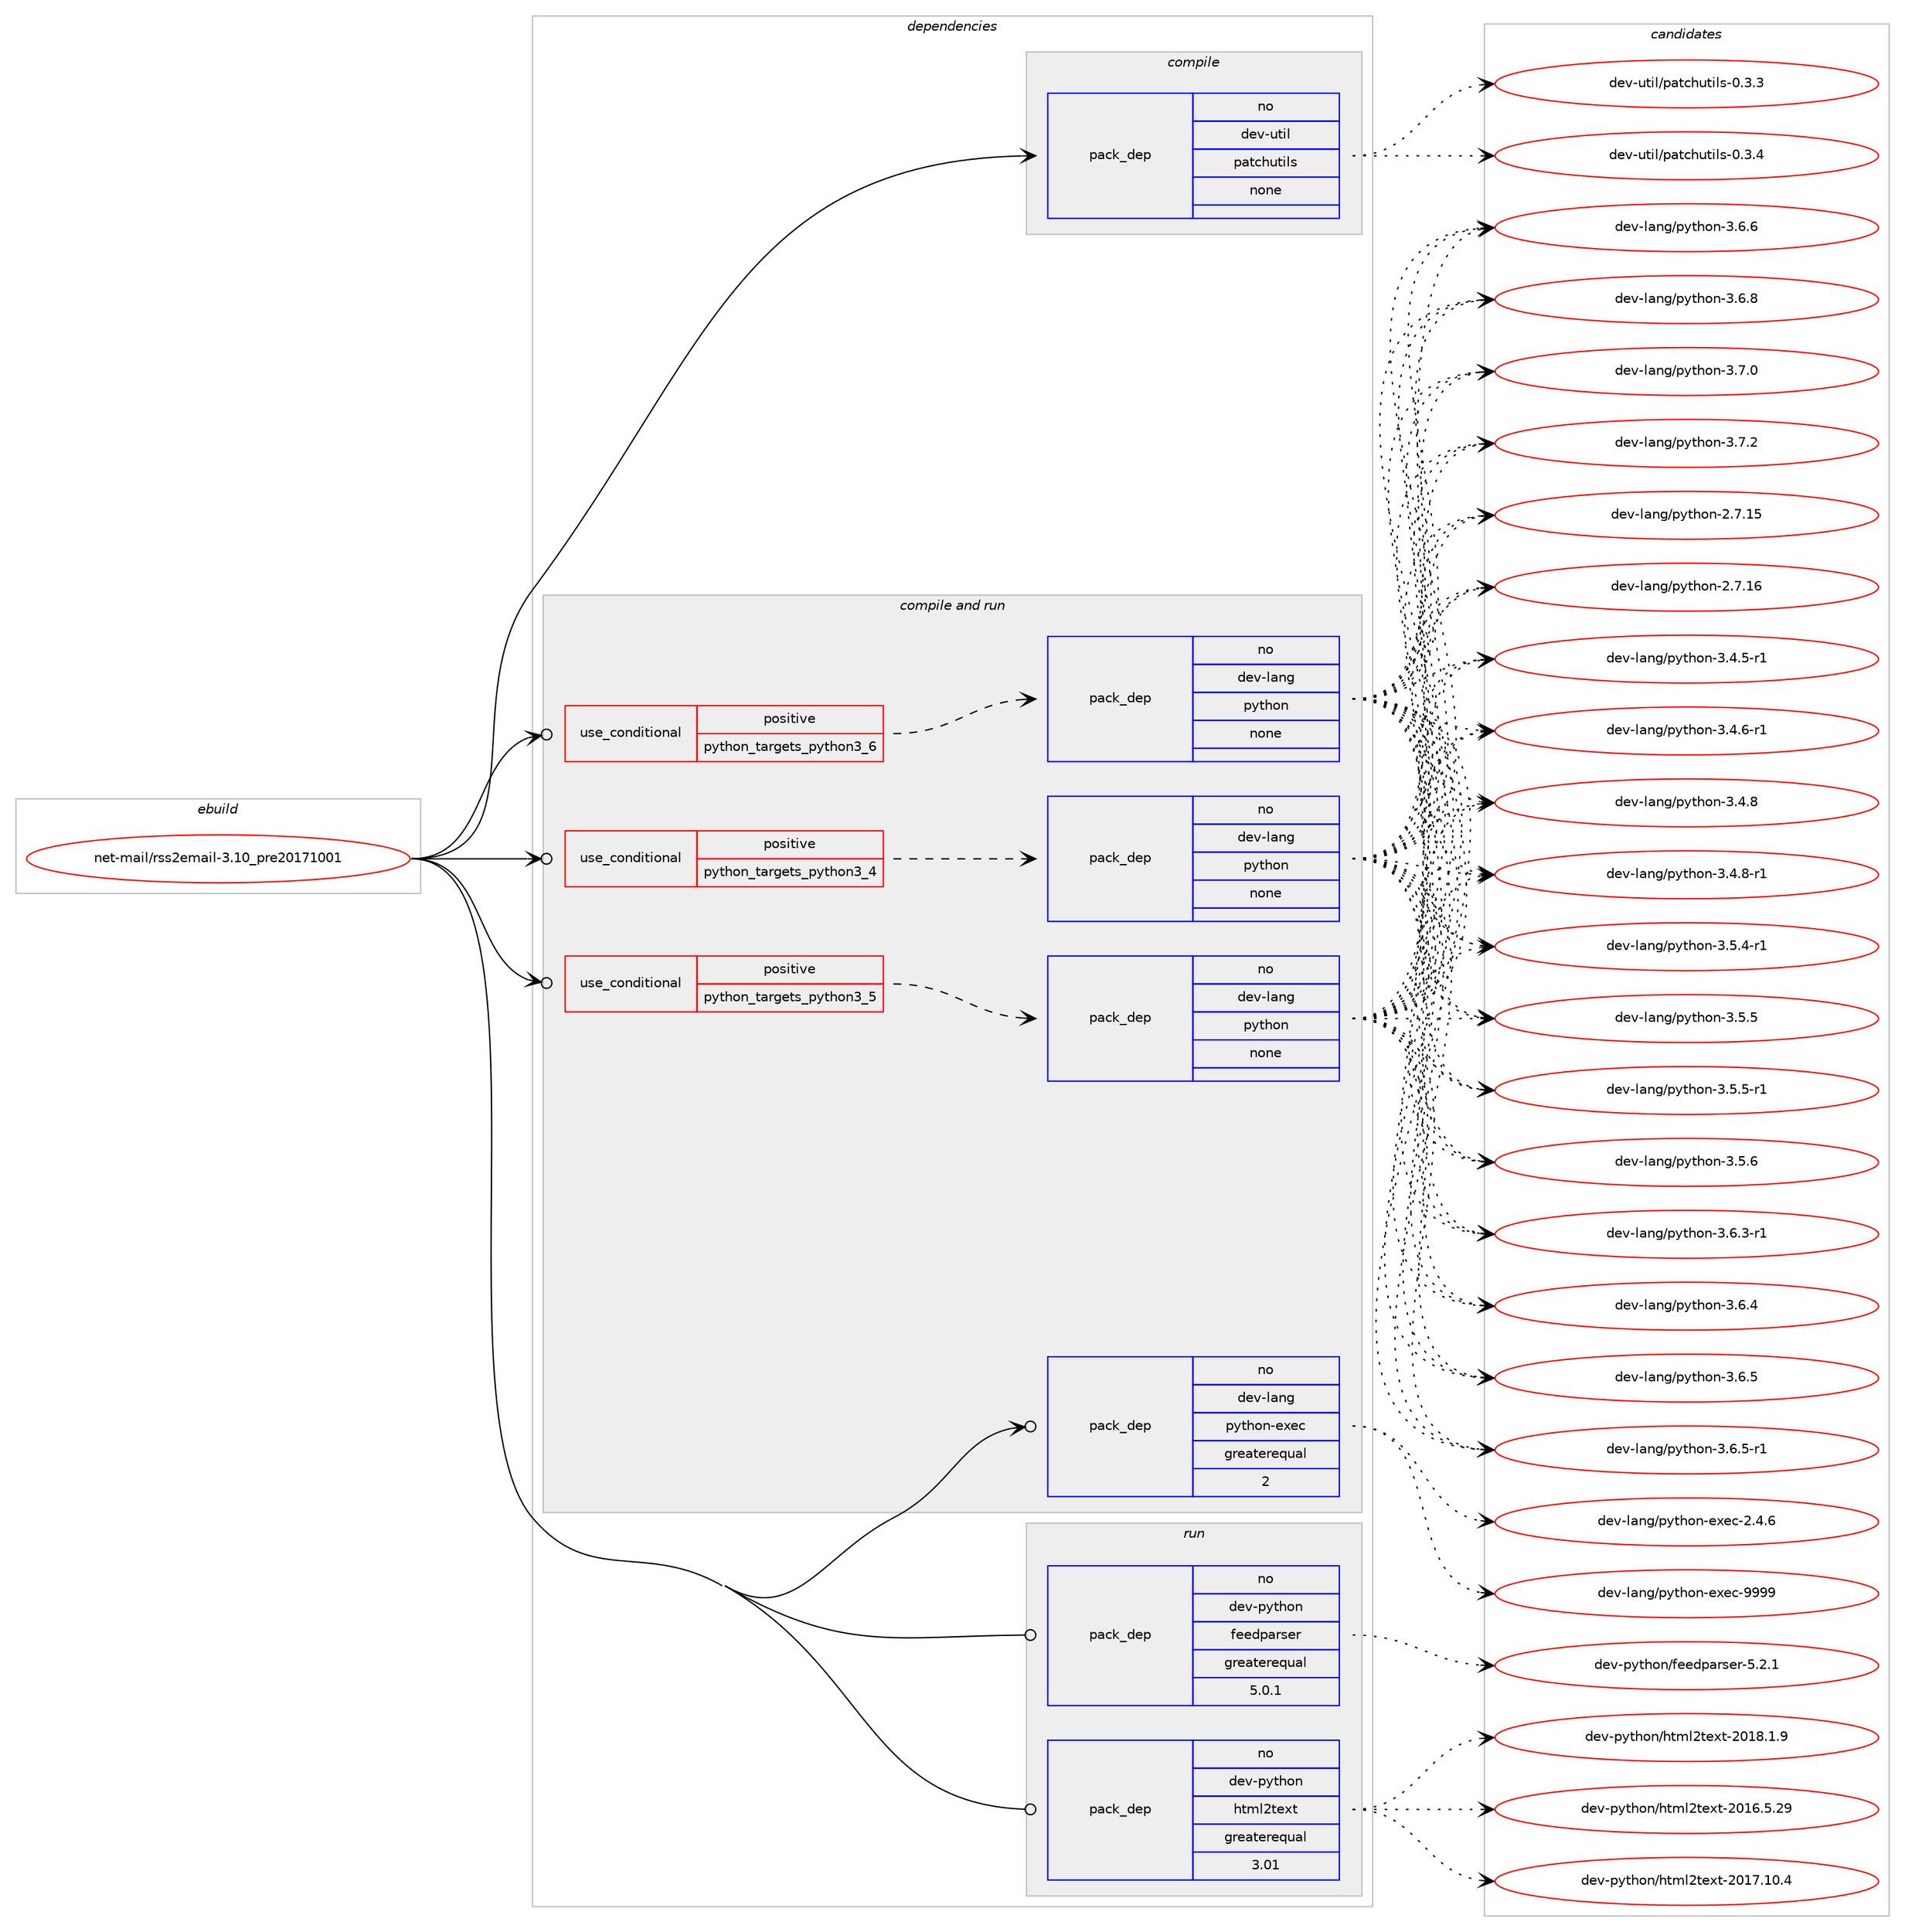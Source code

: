 digraph prolog {

# *************
# Graph options
# *************

newrank=true;
concentrate=true;
compound=true;
graph [rankdir=LR,fontname=Helvetica,fontsize=10,ranksep=1.5];#, ranksep=2.5, nodesep=0.2];
edge  [arrowhead=vee];
node  [fontname=Helvetica,fontsize=10];

# **********
# The ebuild
# **********

subgraph cluster_leftcol {
color=gray;
rank=same;
label=<<i>ebuild</i>>;
id [label="net-mail/rss2email-3.10_pre20171001", color=red, width=4, href="../net-mail/rss2email-3.10_pre20171001.svg"];
}

# ****************
# The dependencies
# ****************

subgraph cluster_midcol {
color=gray;
label=<<i>dependencies</i>>;
subgraph cluster_compile {
fillcolor="#eeeeee";
style=filled;
label=<<i>compile</i>>;
subgraph pack1190450 {
dependency1665220 [label=<<TABLE BORDER="0" CELLBORDER="1" CELLSPACING="0" CELLPADDING="4" WIDTH="220"><TR><TD ROWSPAN="6" CELLPADDING="30">pack_dep</TD></TR><TR><TD WIDTH="110">no</TD></TR><TR><TD>dev-util</TD></TR><TR><TD>patchutils</TD></TR><TR><TD>none</TD></TR><TR><TD></TD></TR></TABLE>>, shape=none, color=blue];
}
id:e -> dependency1665220:w [weight=20,style="solid",arrowhead="vee"];
}
subgraph cluster_compileandrun {
fillcolor="#eeeeee";
style=filled;
label=<<i>compile and run</i>>;
subgraph cond447696 {
dependency1665221 [label=<<TABLE BORDER="0" CELLBORDER="1" CELLSPACING="0" CELLPADDING="4"><TR><TD ROWSPAN="3" CELLPADDING="10">use_conditional</TD></TR><TR><TD>positive</TD></TR><TR><TD>python_targets_python3_4</TD></TR></TABLE>>, shape=none, color=red];
subgraph pack1190451 {
dependency1665222 [label=<<TABLE BORDER="0" CELLBORDER="1" CELLSPACING="0" CELLPADDING="4" WIDTH="220"><TR><TD ROWSPAN="6" CELLPADDING="30">pack_dep</TD></TR><TR><TD WIDTH="110">no</TD></TR><TR><TD>dev-lang</TD></TR><TR><TD>python</TD></TR><TR><TD>none</TD></TR><TR><TD></TD></TR></TABLE>>, shape=none, color=blue];
}
dependency1665221:e -> dependency1665222:w [weight=20,style="dashed",arrowhead="vee"];
}
id:e -> dependency1665221:w [weight=20,style="solid",arrowhead="odotvee"];
subgraph cond447697 {
dependency1665223 [label=<<TABLE BORDER="0" CELLBORDER="1" CELLSPACING="0" CELLPADDING="4"><TR><TD ROWSPAN="3" CELLPADDING="10">use_conditional</TD></TR><TR><TD>positive</TD></TR><TR><TD>python_targets_python3_5</TD></TR></TABLE>>, shape=none, color=red];
subgraph pack1190452 {
dependency1665224 [label=<<TABLE BORDER="0" CELLBORDER="1" CELLSPACING="0" CELLPADDING="4" WIDTH="220"><TR><TD ROWSPAN="6" CELLPADDING="30">pack_dep</TD></TR><TR><TD WIDTH="110">no</TD></TR><TR><TD>dev-lang</TD></TR><TR><TD>python</TD></TR><TR><TD>none</TD></TR><TR><TD></TD></TR></TABLE>>, shape=none, color=blue];
}
dependency1665223:e -> dependency1665224:w [weight=20,style="dashed",arrowhead="vee"];
}
id:e -> dependency1665223:w [weight=20,style="solid",arrowhead="odotvee"];
subgraph cond447698 {
dependency1665225 [label=<<TABLE BORDER="0" CELLBORDER="1" CELLSPACING="0" CELLPADDING="4"><TR><TD ROWSPAN="3" CELLPADDING="10">use_conditional</TD></TR><TR><TD>positive</TD></TR><TR><TD>python_targets_python3_6</TD></TR></TABLE>>, shape=none, color=red];
subgraph pack1190453 {
dependency1665226 [label=<<TABLE BORDER="0" CELLBORDER="1" CELLSPACING="0" CELLPADDING="4" WIDTH="220"><TR><TD ROWSPAN="6" CELLPADDING="30">pack_dep</TD></TR><TR><TD WIDTH="110">no</TD></TR><TR><TD>dev-lang</TD></TR><TR><TD>python</TD></TR><TR><TD>none</TD></TR><TR><TD></TD></TR></TABLE>>, shape=none, color=blue];
}
dependency1665225:e -> dependency1665226:w [weight=20,style="dashed",arrowhead="vee"];
}
id:e -> dependency1665225:w [weight=20,style="solid",arrowhead="odotvee"];
subgraph pack1190454 {
dependency1665227 [label=<<TABLE BORDER="0" CELLBORDER="1" CELLSPACING="0" CELLPADDING="4" WIDTH="220"><TR><TD ROWSPAN="6" CELLPADDING="30">pack_dep</TD></TR><TR><TD WIDTH="110">no</TD></TR><TR><TD>dev-lang</TD></TR><TR><TD>python-exec</TD></TR><TR><TD>greaterequal</TD></TR><TR><TD>2</TD></TR></TABLE>>, shape=none, color=blue];
}
id:e -> dependency1665227:w [weight=20,style="solid",arrowhead="odotvee"];
}
subgraph cluster_run {
fillcolor="#eeeeee";
style=filled;
label=<<i>run</i>>;
subgraph pack1190455 {
dependency1665228 [label=<<TABLE BORDER="0" CELLBORDER="1" CELLSPACING="0" CELLPADDING="4" WIDTH="220"><TR><TD ROWSPAN="6" CELLPADDING="30">pack_dep</TD></TR><TR><TD WIDTH="110">no</TD></TR><TR><TD>dev-python</TD></TR><TR><TD>feedparser</TD></TR><TR><TD>greaterequal</TD></TR><TR><TD>5.0.1</TD></TR></TABLE>>, shape=none, color=blue];
}
id:e -> dependency1665228:w [weight=20,style="solid",arrowhead="odot"];
subgraph pack1190456 {
dependency1665229 [label=<<TABLE BORDER="0" CELLBORDER="1" CELLSPACING="0" CELLPADDING="4" WIDTH="220"><TR><TD ROWSPAN="6" CELLPADDING="30">pack_dep</TD></TR><TR><TD WIDTH="110">no</TD></TR><TR><TD>dev-python</TD></TR><TR><TD>html2text</TD></TR><TR><TD>greaterequal</TD></TR><TR><TD>3.01</TD></TR></TABLE>>, shape=none, color=blue];
}
id:e -> dependency1665229:w [weight=20,style="solid",arrowhead="odot"];
}
}

# **************
# The candidates
# **************

subgraph cluster_choices {
rank=same;
color=gray;
label=<<i>candidates</i>>;

subgraph choice1190450 {
color=black;
nodesep=1;
choice10010111845117116105108471129711699104117116105108115454846514651 [label="dev-util/patchutils-0.3.3", color=red, width=4,href="../dev-util/patchutils-0.3.3.svg"];
choice10010111845117116105108471129711699104117116105108115454846514652 [label="dev-util/patchutils-0.3.4", color=red, width=4,href="../dev-util/patchutils-0.3.4.svg"];
dependency1665220:e -> choice10010111845117116105108471129711699104117116105108115454846514651:w [style=dotted,weight="100"];
dependency1665220:e -> choice10010111845117116105108471129711699104117116105108115454846514652:w [style=dotted,weight="100"];
}
subgraph choice1190451 {
color=black;
nodesep=1;
choice10010111845108971101034711212111610411111045504655464953 [label="dev-lang/python-2.7.15", color=red, width=4,href="../dev-lang/python-2.7.15.svg"];
choice10010111845108971101034711212111610411111045504655464954 [label="dev-lang/python-2.7.16", color=red, width=4,href="../dev-lang/python-2.7.16.svg"];
choice1001011184510897110103471121211161041111104551465246534511449 [label="dev-lang/python-3.4.5-r1", color=red, width=4,href="../dev-lang/python-3.4.5-r1.svg"];
choice1001011184510897110103471121211161041111104551465246544511449 [label="dev-lang/python-3.4.6-r1", color=red, width=4,href="../dev-lang/python-3.4.6-r1.svg"];
choice100101118451089711010347112121116104111110455146524656 [label="dev-lang/python-3.4.8", color=red, width=4,href="../dev-lang/python-3.4.8.svg"];
choice1001011184510897110103471121211161041111104551465246564511449 [label="dev-lang/python-3.4.8-r1", color=red, width=4,href="../dev-lang/python-3.4.8-r1.svg"];
choice1001011184510897110103471121211161041111104551465346524511449 [label="dev-lang/python-3.5.4-r1", color=red, width=4,href="../dev-lang/python-3.5.4-r1.svg"];
choice100101118451089711010347112121116104111110455146534653 [label="dev-lang/python-3.5.5", color=red, width=4,href="../dev-lang/python-3.5.5.svg"];
choice1001011184510897110103471121211161041111104551465346534511449 [label="dev-lang/python-3.5.5-r1", color=red, width=4,href="../dev-lang/python-3.5.5-r1.svg"];
choice100101118451089711010347112121116104111110455146534654 [label="dev-lang/python-3.5.6", color=red, width=4,href="../dev-lang/python-3.5.6.svg"];
choice1001011184510897110103471121211161041111104551465446514511449 [label="dev-lang/python-3.6.3-r1", color=red, width=4,href="../dev-lang/python-3.6.3-r1.svg"];
choice100101118451089711010347112121116104111110455146544652 [label="dev-lang/python-3.6.4", color=red, width=4,href="../dev-lang/python-3.6.4.svg"];
choice100101118451089711010347112121116104111110455146544653 [label="dev-lang/python-3.6.5", color=red, width=4,href="../dev-lang/python-3.6.5.svg"];
choice1001011184510897110103471121211161041111104551465446534511449 [label="dev-lang/python-3.6.5-r1", color=red, width=4,href="../dev-lang/python-3.6.5-r1.svg"];
choice100101118451089711010347112121116104111110455146544654 [label="dev-lang/python-3.6.6", color=red, width=4,href="../dev-lang/python-3.6.6.svg"];
choice100101118451089711010347112121116104111110455146544656 [label="dev-lang/python-3.6.8", color=red, width=4,href="../dev-lang/python-3.6.8.svg"];
choice100101118451089711010347112121116104111110455146554648 [label="dev-lang/python-3.7.0", color=red, width=4,href="../dev-lang/python-3.7.0.svg"];
choice100101118451089711010347112121116104111110455146554650 [label="dev-lang/python-3.7.2", color=red, width=4,href="../dev-lang/python-3.7.2.svg"];
dependency1665222:e -> choice10010111845108971101034711212111610411111045504655464953:w [style=dotted,weight="100"];
dependency1665222:e -> choice10010111845108971101034711212111610411111045504655464954:w [style=dotted,weight="100"];
dependency1665222:e -> choice1001011184510897110103471121211161041111104551465246534511449:w [style=dotted,weight="100"];
dependency1665222:e -> choice1001011184510897110103471121211161041111104551465246544511449:w [style=dotted,weight="100"];
dependency1665222:e -> choice100101118451089711010347112121116104111110455146524656:w [style=dotted,weight="100"];
dependency1665222:e -> choice1001011184510897110103471121211161041111104551465246564511449:w [style=dotted,weight="100"];
dependency1665222:e -> choice1001011184510897110103471121211161041111104551465346524511449:w [style=dotted,weight="100"];
dependency1665222:e -> choice100101118451089711010347112121116104111110455146534653:w [style=dotted,weight="100"];
dependency1665222:e -> choice1001011184510897110103471121211161041111104551465346534511449:w [style=dotted,weight="100"];
dependency1665222:e -> choice100101118451089711010347112121116104111110455146534654:w [style=dotted,weight="100"];
dependency1665222:e -> choice1001011184510897110103471121211161041111104551465446514511449:w [style=dotted,weight="100"];
dependency1665222:e -> choice100101118451089711010347112121116104111110455146544652:w [style=dotted,weight="100"];
dependency1665222:e -> choice100101118451089711010347112121116104111110455146544653:w [style=dotted,weight="100"];
dependency1665222:e -> choice1001011184510897110103471121211161041111104551465446534511449:w [style=dotted,weight="100"];
dependency1665222:e -> choice100101118451089711010347112121116104111110455146544654:w [style=dotted,weight="100"];
dependency1665222:e -> choice100101118451089711010347112121116104111110455146544656:w [style=dotted,weight="100"];
dependency1665222:e -> choice100101118451089711010347112121116104111110455146554648:w [style=dotted,weight="100"];
dependency1665222:e -> choice100101118451089711010347112121116104111110455146554650:w [style=dotted,weight="100"];
}
subgraph choice1190452 {
color=black;
nodesep=1;
choice10010111845108971101034711212111610411111045504655464953 [label="dev-lang/python-2.7.15", color=red, width=4,href="../dev-lang/python-2.7.15.svg"];
choice10010111845108971101034711212111610411111045504655464954 [label="dev-lang/python-2.7.16", color=red, width=4,href="../dev-lang/python-2.7.16.svg"];
choice1001011184510897110103471121211161041111104551465246534511449 [label="dev-lang/python-3.4.5-r1", color=red, width=4,href="../dev-lang/python-3.4.5-r1.svg"];
choice1001011184510897110103471121211161041111104551465246544511449 [label="dev-lang/python-3.4.6-r1", color=red, width=4,href="../dev-lang/python-3.4.6-r1.svg"];
choice100101118451089711010347112121116104111110455146524656 [label="dev-lang/python-3.4.8", color=red, width=4,href="../dev-lang/python-3.4.8.svg"];
choice1001011184510897110103471121211161041111104551465246564511449 [label="dev-lang/python-3.4.8-r1", color=red, width=4,href="../dev-lang/python-3.4.8-r1.svg"];
choice1001011184510897110103471121211161041111104551465346524511449 [label="dev-lang/python-3.5.4-r1", color=red, width=4,href="../dev-lang/python-3.5.4-r1.svg"];
choice100101118451089711010347112121116104111110455146534653 [label="dev-lang/python-3.5.5", color=red, width=4,href="../dev-lang/python-3.5.5.svg"];
choice1001011184510897110103471121211161041111104551465346534511449 [label="dev-lang/python-3.5.5-r1", color=red, width=4,href="../dev-lang/python-3.5.5-r1.svg"];
choice100101118451089711010347112121116104111110455146534654 [label="dev-lang/python-3.5.6", color=red, width=4,href="../dev-lang/python-3.5.6.svg"];
choice1001011184510897110103471121211161041111104551465446514511449 [label="dev-lang/python-3.6.3-r1", color=red, width=4,href="../dev-lang/python-3.6.3-r1.svg"];
choice100101118451089711010347112121116104111110455146544652 [label="dev-lang/python-3.6.4", color=red, width=4,href="../dev-lang/python-3.6.4.svg"];
choice100101118451089711010347112121116104111110455146544653 [label="dev-lang/python-3.6.5", color=red, width=4,href="../dev-lang/python-3.6.5.svg"];
choice1001011184510897110103471121211161041111104551465446534511449 [label="dev-lang/python-3.6.5-r1", color=red, width=4,href="../dev-lang/python-3.6.5-r1.svg"];
choice100101118451089711010347112121116104111110455146544654 [label="dev-lang/python-3.6.6", color=red, width=4,href="../dev-lang/python-3.6.6.svg"];
choice100101118451089711010347112121116104111110455146544656 [label="dev-lang/python-3.6.8", color=red, width=4,href="../dev-lang/python-3.6.8.svg"];
choice100101118451089711010347112121116104111110455146554648 [label="dev-lang/python-3.7.0", color=red, width=4,href="../dev-lang/python-3.7.0.svg"];
choice100101118451089711010347112121116104111110455146554650 [label="dev-lang/python-3.7.2", color=red, width=4,href="../dev-lang/python-3.7.2.svg"];
dependency1665224:e -> choice10010111845108971101034711212111610411111045504655464953:w [style=dotted,weight="100"];
dependency1665224:e -> choice10010111845108971101034711212111610411111045504655464954:w [style=dotted,weight="100"];
dependency1665224:e -> choice1001011184510897110103471121211161041111104551465246534511449:w [style=dotted,weight="100"];
dependency1665224:e -> choice1001011184510897110103471121211161041111104551465246544511449:w [style=dotted,weight="100"];
dependency1665224:e -> choice100101118451089711010347112121116104111110455146524656:w [style=dotted,weight="100"];
dependency1665224:e -> choice1001011184510897110103471121211161041111104551465246564511449:w [style=dotted,weight="100"];
dependency1665224:e -> choice1001011184510897110103471121211161041111104551465346524511449:w [style=dotted,weight="100"];
dependency1665224:e -> choice100101118451089711010347112121116104111110455146534653:w [style=dotted,weight="100"];
dependency1665224:e -> choice1001011184510897110103471121211161041111104551465346534511449:w [style=dotted,weight="100"];
dependency1665224:e -> choice100101118451089711010347112121116104111110455146534654:w [style=dotted,weight="100"];
dependency1665224:e -> choice1001011184510897110103471121211161041111104551465446514511449:w [style=dotted,weight="100"];
dependency1665224:e -> choice100101118451089711010347112121116104111110455146544652:w [style=dotted,weight="100"];
dependency1665224:e -> choice100101118451089711010347112121116104111110455146544653:w [style=dotted,weight="100"];
dependency1665224:e -> choice1001011184510897110103471121211161041111104551465446534511449:w [style=dotted,weight="100"];
dependency1665224:e -> choice100101118451089711010347112121116104111110455146544654:w [style=dotted,weight="100"];
dependency1665224:e -> choice100101118451089711010347112121116104111110455146544656:w [style=dotted,weight="100"];
dependency1665224:e -> choice100101118451089711010347112121116104111110455146554648:w [style=dotted,weight="100"];
dependency1665224:e -> choice100101118451089711010347112121116104111110455146554650:w [style=dotted,weight="100"];
}
subgraph choice1190453 {
color=black;
nodesep=1;
choice10010111845108971101034711212111610411111045504655464953 [label="dev-lang/python-2.7.15", color=red, width=4,href="../dev-lang/python-2.7.15.svg"];
choice10010111845108971101034711212111610411111045504655464954 [label="dev-lang/python-2.7.16", color=red, width=4,href="../dev-lang/python-2.7.16.svg"];
choice1001011184510897110103471121211161041111104551465246534511449 [label="dev-lang/python-3.4.5-r1", color=red, width=4,href="../dev-lang/python-3.4.5-r1.svg"];
choice1001011184510897110103471121211161041111104551465246544511449 [label="dev-lang/python-3.4.6-r1", color=red, width=4,href="../dev-lang/python-3.4.6-r1.svg"];
choice100101118451089711010347112121116104111110455146524656 [label="dev-lang/python-3.4.8", color=red, width=4,href="../dev-lang/python-3.4.8.svg"];
choice1001011184510897110103471121211161041111104551465246564511449 [label="dev-lang/python-3.4.8-r1", color=red, width=4,href="../dev-lang/python-3.4.8-r1.svg"];
choice1001011184510897110103471121211161041111104551465346524511449 [label="dev-lang/python-3.5.4-r1", color=red, width=4,href="../dev-lang/python-3.5.4-r1.svg"];
choice100101118451089711010347112121116104111110455146534653 [label="dev-lang/python-3.5.5", color=red, width=4,href="../dev-lang/python-3.5.5.svg"];
choice1001011184510897110103471121211161041111104551465346534511449 [label="dev-lang/python-3.5.5-r1", color=red, width=4,href="../dev-lang/python-3.5.5-r1.svg"];
choice100101118451089711010347112121116104111110455146534654 [label="dev-lang/python-3.5.6", color=red, width=4,href="../dev-lang/python-3.5.6.svg"];
choice1001011184510897110103471121211161041111104551465446514511449 [label="dev-lang/python-3.6.3-r1", color=red, width=4,href="../dev-lang/python-3.6.3-r1.svg"];
choice100101118451089711010347112121116104111110455146544652 [label="dev-lang/python-3.6.4", color=red, width=4,href="../dev-lang/python-3.6.4.svg"];
choice100101118451089711010347112121116104111110455146544653 [label="dev-lang/python-3.6.5", color=red, width=4,href="../dev-lang/python-3.6.5.svg"];
choice1001011184510897110103471121211161041111104551465446534511449 [label="dev-lang/python-3.6.5-r1", color=red, width=4,href="../dev-lang/python-3.6.5-r1.svg"];
choice100101118451089711010347112121116104111110455146544654 [label="dev-lang/python-3.6.6", color=red, width=4,href="../dev-lang/python-3.6.6.svg"];
choice100101118451089711010347112121116104111110455146544656 [label="dev-lang/python-3.6.8", color=red, width=4,href="../dev-lang/python-3.6.8.svg"];
choice100101118451089711010347112121116104111110455146554648 [label="dev-lang/python-3.7.0", color=red, width=4,href="../dev-lang/python-3.7.0.svg"];
choice100101118451089711010347112121116104111110455146554650 [label="dev-lang/python-3.7.2", color=red, width=4,href="../dev-lang/python-3.7.2.svg"];
dependency1665226:e -> choice10010111845108971101034711212111610411111045504655464953:w [style=dotted,weight="100"];
dependency1665226:e -> choice10010111845108971101034711212111610411111045504655464954:w [style=dotted,weight="100"];
dependency1665226:e -> choice1001011184510897110103471121211161041111104551465246534511449:w [style=dotted,weight="100"];
dependency1665226:e -> choice1001011184510897110103471121211161041111104551465246544511449:w [style=dotted,weight="100"];
dependency1665226:e -> choice100101118451089711010347112121116104111110455146524656:w [style=dotted,weight="100"];
dependency1665226:e -> choice1001011184510897110103471121211161041111104551465246564511449:w [style=dotted,weight="100"];
dependency1665226:e -> choice1001011184510897110103471121211161041111104551465346524511449:w [style=dotted,weight="100"];
dependency1665226:e -> choice100101118451089711010347112121116104111110455146534653:w [style=dotted,weight="100"];
dependency1665226:e -> choice1001011184510897110103471121211161041111104551465346534511449:w [style=dotted,weight="100"];
dependency1665226:e -> choice100101118451089711010347112121116104111110455146534654:w [style=dotted,weight="100"];
dependency1665226:e -> choice1001011184510897110103471121211161041111104551465446514511449:w [style=dotted,weight="100"];
dependency1665226:e -> choice100101118451089711010347112121116104111110455146544652:w [style=dotted,weight="100"];
dependency1665226:e -> choice100101118451089711010347112121116104111110455146544653:w [style=dotted,weight="100"];
dependency1665226:e -> choice1001011184510897110103471121211161041111104551465446534511449:w [style=dotted,weight="100"];
dependency1665226:e -> choice100101118451089711010347112121116104111110455146544654:w [style=dotted,weight="100"];
dependency1665226:e -> choice100101118451089711010347112121116104111110455146544656:w [style=dotted,weight="100"];
dependency1665226:e -> choice100101118451089711010347112121116104111110455146554648:w [style=dotted,weight="100"];
dependency1665226:e -> choice100101118451089711010347112121116104111110455146554650:w [style=dotted,weight="100"];
}
subgraph choice1190454 {
color=black;
nodesep=1;
choice1001011184510897110103471121211161041111104510112010199455046524654 [label="dev-lang/python-exec-2.4.6", color=red, width=4,href="../dev-lang/python-exec-2.4.6.svg"];
choice10010111845108971101034711212111610411111045101120101994557575757 [label="dev-lang/python-exec-9999", color=red, width=4,href="../dev-lang/python-exec-9999.svg"];
dependency1665227:e -> choice1001011184510897110103471121211161041111104510112010199455046524654:w [style=dotted,weight="100"];
dependency1665227:e -> choice10010111845108971101034711212111610411111045101120101994557575757:w [style=dotted,weight="100"];
}
subgraph choice1190455 {
color=black;
nodesep=1;
choice100101118451121211161041111104710210110110011297114115101114455346504649 [label="dev-python/feedparser-5.2.1", color=red, width=4,href="../dev-python/feedparser-5.2.1.svg"];
dependency1665228:e -> choice100101118451121211161041111104710210110110011297114115101114455346504649:w [style=dotted,weight="100"];
}
subgraph choice1190456 {
color=black;
nodesep=1;
choice10010111845112121116104111110471041161091085011610112011645504849544653465057 [label="dev-python/html2text-2016.5.29", color=red, width=4,href="../dev-python/html2text-2016.5.29.svg"];
choice10010111845112121116104111110471041161091085011610112011645504849554649484652 [label="dev-python/html2text-2017.10.4", color=red, width=4,href="../dev-python/html2text-2017.10.4.svg"];
choice100101118451121211161041111104710411610910850116101120116455048495646494657 [label="dev-python/html2text-2018.1.9", color=red, width=4,href="../dev-python/html2text-2018.1.9.svg"];
dependency1665229:e -> choice10010111845112121116104111110471041161091085011610112011645504849544653465057:w [style=dotted,weight="100"];
dependency1665229:e -> choice10010111845112121116104111110471041161091085011610112011645504849554649484652:w [style=dotted,weight="100"];
dependency1665229:e -> choice100101118451121211161041111104710411610910850116101120116455048495646494657:w [style=dotted,weight="100"];
}
}

}
